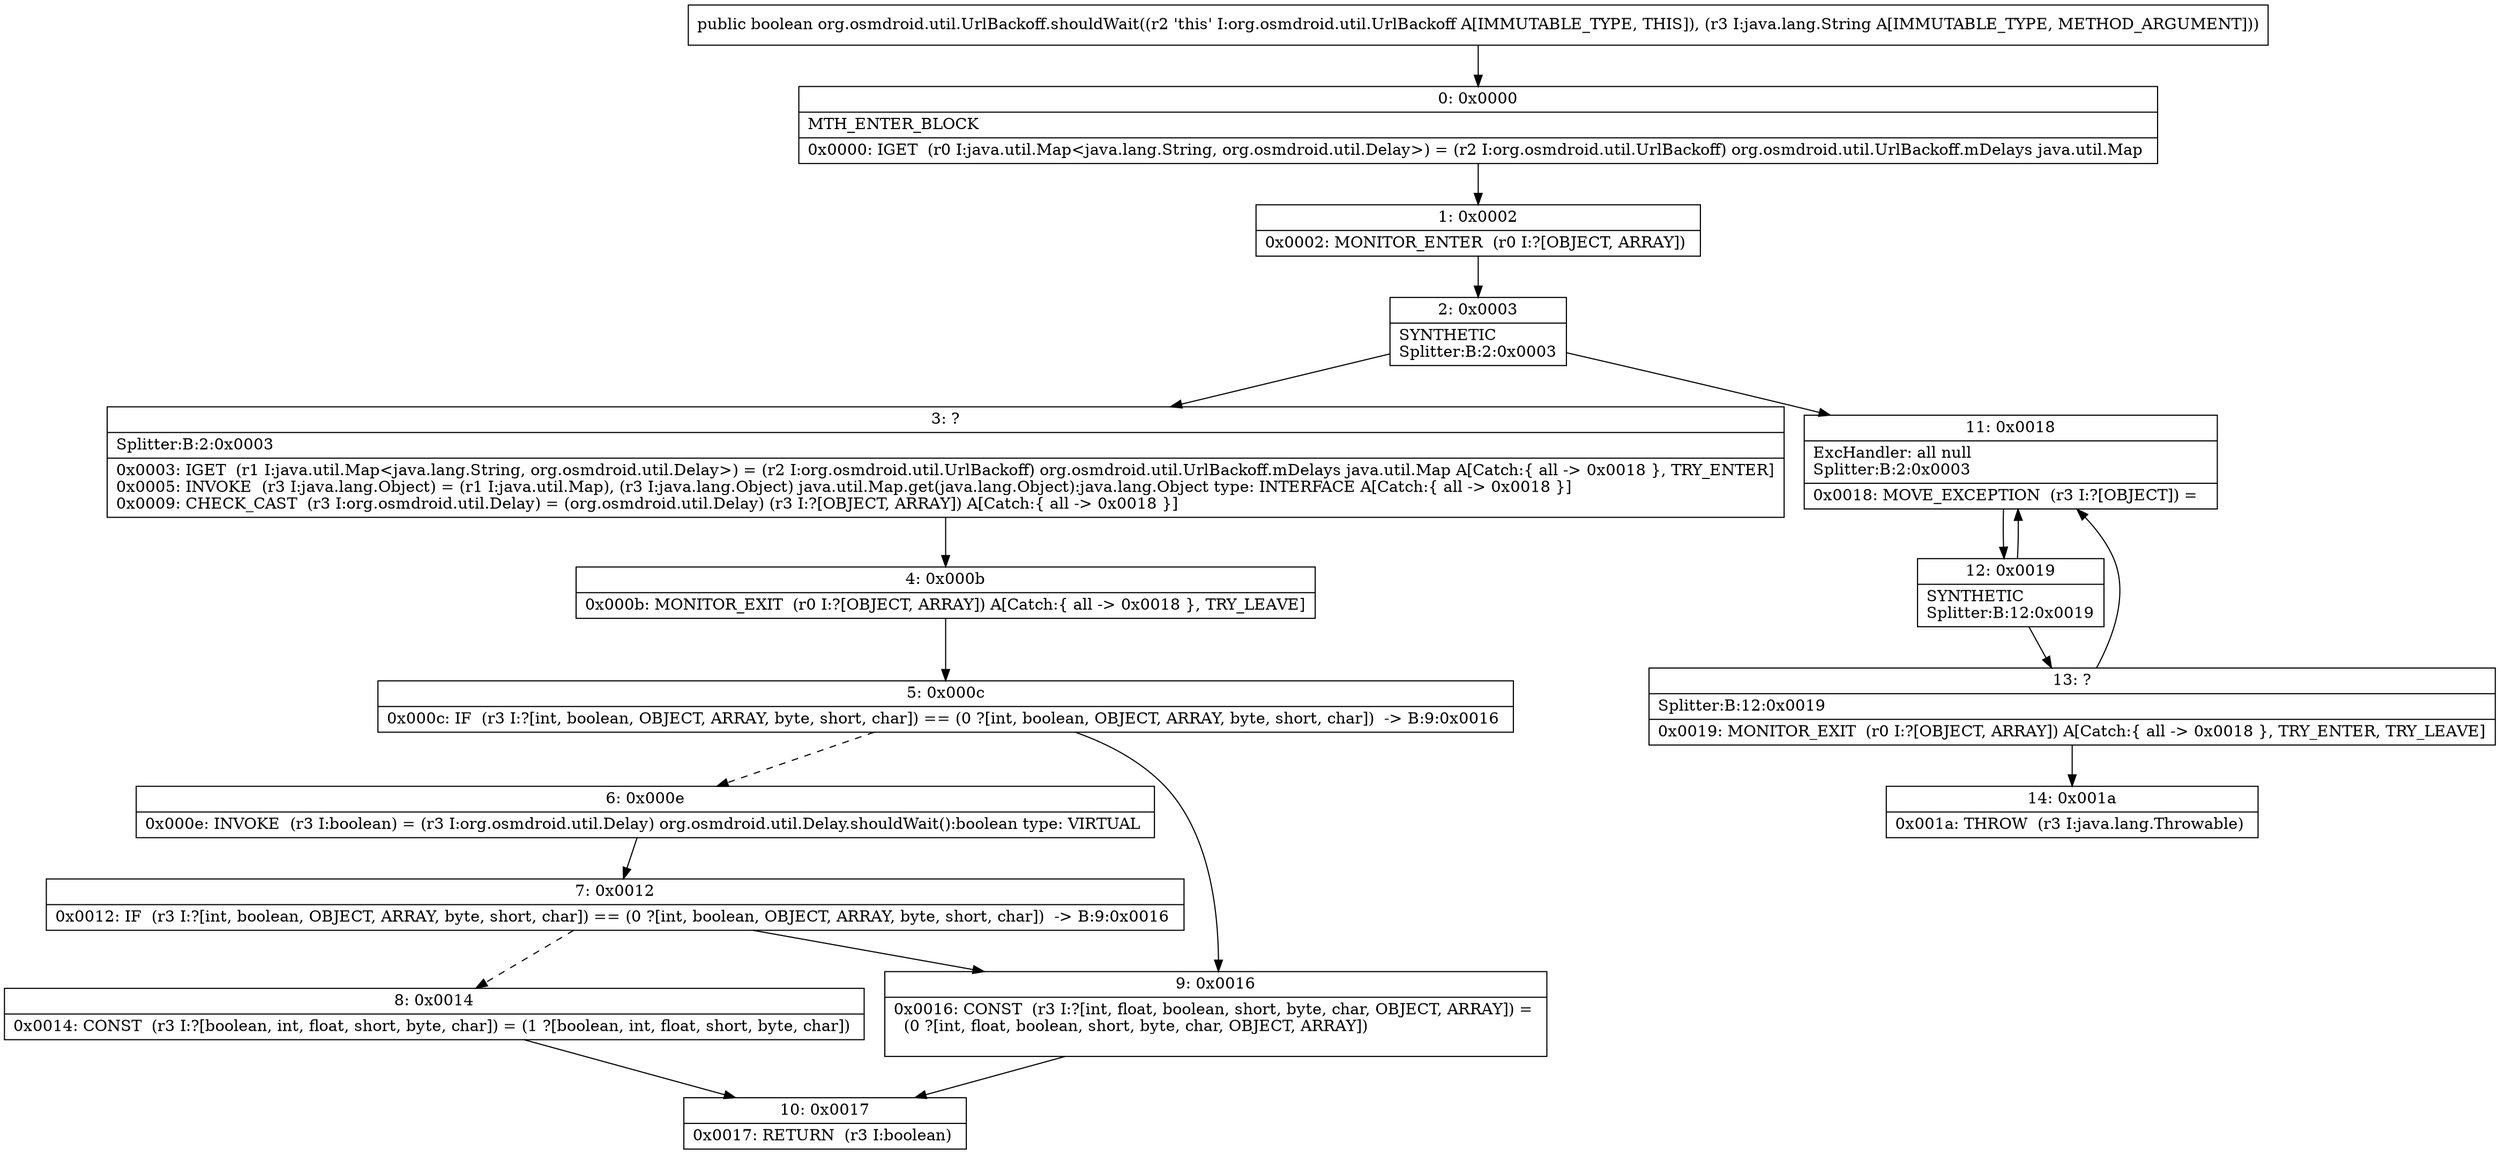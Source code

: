 digraph "CFG fororg.osmdroid.util.UrlBackoff.shouldWait(Ljava\/lang\/String;)Z" {
Node_0 [shape=record,label="{0\:\ 0x0000|MTH_ENTER_BLOCK\l|0x0000: IGET  (r0 I:java.util.Map\<java.lang.String, org.osmdroid.util.Delay\>) = (r2 I:org.osmdroid.util.UrlBackoff) org.osmdroid.util.UrlBackoff.mDelays java.util.Map \l}"];
Node_1 [shape=record,label="{1\:\ 0x0002|0x0002: MONITOR_ENTER  (r0 I:?[OBJECT, ARRAY]) \l}"];
Node_2 [shape=record,label="{2\:\ 0x0003|SYNTHETIC\lSplitter:B:2:0x0003\l}"];
Node_3 [shape=record,label="{3\:\ ?|Splitter:B:2:0x0003\l|0x0003: IGET  (r1 I:java.util.Map\<java.lang.String, org.osmdroid.util.Delay\>) = (r2 I:org.osmdroid.util.UrlBackoff) org.osmdroid.util.UrlBackoff.mDelays java.util.Map A[Catch:\{ all \-\> 0x0018 \}, TRY_ENTER]\l0x0005: INVOKE  (r3 I:java.lang.Object) = (r1 I:java.util.Map), (r3 I:java.lang.Object) java.util.Map.get(java.lang.Object):java.lang.Object type: INTERFACE A[Catch:\{ all \-\> 0x0018 \}]\l0x0009: CHECK_CAST  (r3 I:org.osmdroid.util.Delay) = (org.osmdroid.util.Delay) (r3 I:?[OBJECT, ARRAY]) A[Catch:\{ all \-\> 0x0018 \}]\l}"];
Node_4 [shape=record,label="{4\:\ 0x000b|0x000b: MONITOR_EXIT  (r0 I:?[OBJECT, ARRAY]) A[Catch:\{ all \-\> 0x0018 \}, TRY_LEAVE]\l}"];
Node_5 [shape=record,label="{5\:\ 0x000c|0x000c: IF  (r3 I:?[int, boolean, OBJECT, ARRAY, byte, short, char]) == (0 ?[int, boolean, OBJECT, ARRAY, byte, short, char])  \-\> B:9:0x0016 \l}"];
Node_6 [shape=record,label="{6\:\ 0x000e|0x000e: INVOKE  (r3 I:boolean) = (r3 I:org.osmdroid.util.Delay) org.osmdroid.util.Delay.shouldWait():boolean type: VIRTUAL \l}"];
Node_7 [shape=record,label="{7\:\ 0x0012|0x0012: IF  (r3 I:?[int, boolean, OBJECT, ARRAY, byte, short, char]) == (0 ?[int, boolean, OBJECT, ARRAY, byte, short, char])  \-\> B:9:0x0016 \l}"];
Node_8 [shape=record,label="{8\:\ 0x0014|0x0014: CONST  (r3 I:?[boolean, int, float, short, byte, char]) = (1 ?[boolean, int, float, short, byte, char]) \l}"];
Node_9 [shape=record,label="{9\:\ 0x0016|0x0016: CONST  (r3 I:?[int, float, boolean, short, byte, char, OBJECT, ARRAY]) = \l  (0 ?[int, float, boolean, short, byte, char, OBJECT, ARRAY])\l \l}"];
Node_10 [shape=record,label="{10\:\ 0x0017|0x0017: RETURN  (r3 I:boolean) \l}"];
Node_11 [shape=record,label="{11\:\ 0x0018|ExcHandler: all null\lSplitter:B:2:0x0003\l|0x0018: MOVE_EXCEPTION  (r3 I:?[OBJECT]) =  \l}"];
Node_12 [shape=record,label="{12\:\ 0x0019|SYNTHETIC\lSplitter:B:12:0x0019\l}"];
Node_13 [shape=record,label="{13\:\ ?|Splitter:B:12:0x0019\l|0x0019: MONITOR_EXIT  (r0 I:?[OBJECT, ARRAY]) A[Catch:\{ all \-\> 0x0018 \}, TRY_ENTER, TRY_LEAVE]\l}"];
Node_14 [shape=record,label="{14\:\ 0x001a|0x001a: THROW  (r3 I:java.lang.Throwable) \l}"];
MethodNode[shape=record,label="{public boolean org.osmdroid.util.UrlBackoff.shouldWait((r2 'this' I:org.osmdroid.util.UrlBackoff A[IMMUTABLE_TYPE, THIS]), (r3 I:java.lang.String A[IMMUTABLE_TYPE, METHOD_ARGUMENT])) }"];
MethodNode -> Node_0;
Node_0 -> Node_1;
Node_1 -> Node_2;
Node_2 -> Node_3;
Node_2 -> Node_11;
Node_3 -> Node_4;
Node_4 -> Node_5;
Node_5 -> Node_6[style=dashed];
Node_5 -> Node_9;
Node_6 -> Node_7;
Node_7 -> Node_8[style=dashed];
Node_7 -> Node_9;
Node_8 -> Node_10;
Node_9 -> Node_10;
Node_11 -> Node_12;
Node_12 -> Node_13;
Node_12 -> Node_11;
Node_13 -> Node_14;
Node_13 -> Node_11;
}

